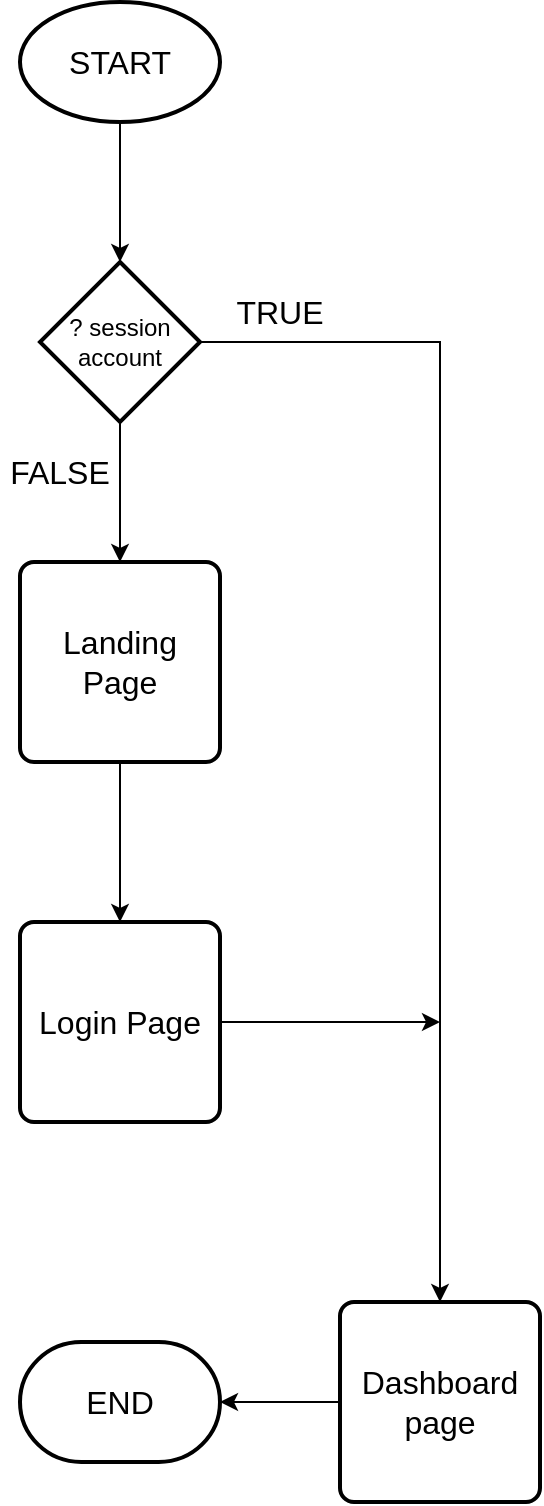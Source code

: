 <mxfile version="20.7.4" type="github">
  <diagram id="loiQOGwS_ZVaxs_F4nT6" name="Page-1">
    <mxGraphModel dx="1035" dy="569" grid="1" gridSize="10" guides="1" tooltips="1" connect="1" arrows="1" fold="1" page="1" pageScale="1" pageWidth="850" pageHeight="1100" math="0" shadow="0">
      <root>
        <mxCell id="0" />
        <mxCell id="1" parent="0" />
        <mxCell id="RUW-xjp0SyhLDAsyHLOP-8" value="" style="edgeStyle=orthogonalEdgeStyle;orthogonalLoop=1;jettySize=auto;html=1;fontSize=16;startSize=6;rounded=0;" edge="1" parent="1" source="RUW-xjp0SyhLDAsyHLOP-1" target="RUW-xjp0SyhLDAsyHLOP-7">
          <mxGeometry relative="1" as="geometry" />
        </mxCell>
        <mxCell id="RUW-xjp0SyhLDAsyHLOP-1" value="&lt;font style=&quot;font-size: 16px;&quot;&gt;START&lt;/font&gt;" style="strokeWidth=2;html=1;shape=mxgraph.flowchart.start_1;whiteSpace=wrap;" vertex="1" parent="1">
          <mxGeometry x="360" y="30" width="100" height="60" as="geometry" />
        </mxCell>
        <mxCell id="RUW-xjp0SyhLDAsyHLOP-10" style="edgeStyle=orthogonalEdgeStyle;rounded=0;orthogonalLoop=1;jettySize=auto;html=1;entryX=0.5;entryY=0;entryDx=0;entryDy=0;fontSize=16;startSize=6;" edge="1" parent="1" source="RUW-xjp0SyhLDAsyHLOP-7" target="RUW-xjp0SyhLDAsyHLOP-9">
          <mxGeometry relative="1" as="geometry" />
        </mxCell>
        <mxCell id="RUW-xjp0SyhLDAsyHLOP-12" style="edgeStyle=orthogonalEdgeStyle;rounded=0;orthogonalLoop=1;jettySize=auto;html=1;entryX=0.5;entryY=0;entryDx=0;entryDy=0;fontSize=16;startSize=6;" edge="1" parent="1" source="RUW-xjp0SyhLDAsyHLOP-7" target="RUW-xjp0SyhLDAsyHLOP-11">
          <mxGeometry relative="1" as="geometry" />
        </mxCell>
        <mxCell id="RUW-xjp0SyhLDAsyHLOP-7" value="? session account" style="rhombus;whiteSpace=wrap;html=1;strokeWidth=2;" vertex="1" parent="1">
          <mxGeometry x="370" y="160" width="80" height="80" as="geometry" />
        </mxCell>
        <mxCell id="RUW-xjp0SyhLDAsyHLOP-16" value="" style="edgeStyle=orthogonalEdgeStyle;rounded=0;orthogonalLoop=1;jettySize=auto;html=1;fontSize=16;startSize=6;" edge="1" parent="1" source="RUW-xjp0SyhLDAsyHLOP-9" target="RUW-xjp0SyhLDAsyHLOP-15">
          <mxGeometry relative="1" as="geometry" />
        </mxCell>
        <mxCell id="RUW-xjp0SyhLDAsyHLOP-9" value="Landing Page" style="rounded=1;whiteSpace=wrap;html=1;absoluteArcSize=1;arcSize=14;strokeWidth=2;fontSize=16;" vertex="1" parent="1">
          <mxGeometry x="360" y="310" width="100" height="100" as="geometry" />
        </mxCell>
        <mxCell id="RUW-xjp0SyhLDAsyHLOP-25" style="edgeStyle=orthogonalEdgeStyle;rounded=0;orthogonalLoop=1;jettySize=auto;html=1;entryX=1;entryY=0.5;entryDx=0;entryDy=0;entryPerimeter=0;fontSize=16;startSize=6;" edge="1" parent="1" source="RUW-xjp0SyhLDAsyHLOP-11" target="RUW-xjp0SyhLDAsyHLOP-24">
          <mxGeometry relative="1" as="geometry" />
        </mxCell>
        <mxCell id="RUW-xjp0SyhLDAsyHLOP-11" value="Dashboard page" style="rounded=1;whiteSpace=wrap;html=1;absoluteArcSize=1;arcSize=14;strokeWidth=2;fontSize=16;" vertex="1" parent="1">
          <mxGeometry x="520" y="680" width="100" height="100" as="geometry" />
        </mxCell>
        <mxCell id="RUW-xjp0SyhLDAsyHLOP-13" value="TRUE" style="text;html=1;strokeColor=none;fillColor=none;align=center;verticalAlign=middle;whiteSpace=wrap;rounded=0;fontSize=16;" vertex="1" parent="1">
          <mxGeometry x="460" y="170" width="60" height="30" as="geometry" />
        </mxCell>
        <mxCell id="RUW-xjp0SyhLDAsyHLOP-14" value="FALSE" style="text;html=1;strokeColor=none;fillColor=none;align=center;verticalAlign=middle;whiteSpace=wrap;rounded=0;fontSize=16;" vertex="1" parent="1">
          <mxGeometry x="350" y="250" width="60" height="30" as="geometry" />
        </mxCell>
        <mxCell id="RUW-xjp0SyhLDAsyHLOP-27" style="edgeStyle=orthogonalEdgeStyle;rounded=0;orthogonalLoop=1;jettySize=auto;html=1;fontSize=16;startSize=6;" edge="1" parent="1" source="RUW-xjp0SyhLDAsyHLOP-15">
          <mxGeometry relative="1" as="geometry">
            <mxPoint x="570" y="540" as="targetPoint" />
          </mxGeometry>
        </mxCell>
        <mxCell id="RUW-xjp0SyhLDAsyHLOP-15" value="Login Page" style="rounded=1;whiteSpace=wrap;html=1;absoluteArcSize=1;arcSize=14;strokeWidth=2;fontSize=16;" vertex="1" parent="1">
          <mxGeometry x="360" y="490" width="100" height="100" as="geometry" />
        </mxCell>
        <mxCell id="RUW-xjp0SyhLDAsyHLOP-24" value="END" style="strokeWidth=2;html=1;shape=mxgraph.flowchart.terminator;whiteSpace=wrap;fontSize=16;" vertex="1" parent="1">
          <mxGeometry x="360" y="700" width="100" height="60" as="geometry" />
        </mxCell>
      </root>
    </mxGraphModel>
  </diagram>
</mxfile>

